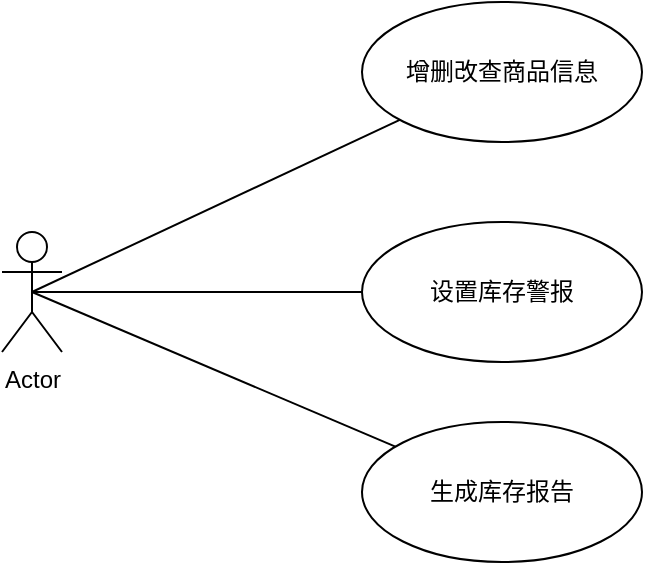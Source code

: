 <mxfile>
    <diagram name="Page-1" id="e7e014a7-5840-1c2e-5031-d8a46d1fe8dd">
        <mxGraphModel dx="695" dy="509" grid="1" gridSize="10" guides="1" tooltips="1" connect="1" arrows="1" fold="1" page="1" pageScale="1" pageWidth="1169" pageHeight="826" background="none" math="0" shadow="0">
            <root>
                <mxCell id="0"/>
                <mxCell id="1" parent="0"/>
                <mxCell id="6" style="edgeStyle=none;html=1;exitX=0.5;exitY=0.5;exitDx=0;exitDy=0;exitPerimeter=0;endArrow=none;endFill=0;" edge="1" parent="1" source="2" target="3">
                    <mxGeometry relative="1" as="geometry"/>
                </mxCell>
                <mxCell id="7" style="edgeStyle=none;shape=connector;rounded=1;html=1;exitX=0.5;exitY=0.5;exitDx=0;exitDy=0;exitPerimeter=0;labelBackgroundColor=default;strokeColor=default;fontFamily=Helvetica;fontSize=11;fontColor=default;endArrow=none;endFill=0;" edge="1" parent="1" source="2" target="4">
                    <mxGeometry relative="1" as="geometry"/>
                </mxCell>
                <mxCell id="9" style="edgeStyle=none;shape=connector;rounded=1;html=1;exitX=0.5;exitY=0.5;exitDx=0;exitDy=0;exitPerimeter=0;labelBackgroundColor=default;strokeColor=default;fontFamily=Helvetica;fontSize=11;fontColor=default;endArrow=none;endFill=0;" edge="1" parent="1" source="2" target="5">
                    <mxGeometry relative="1" as="geometry"/>
                </mxCell>
                <mxCell id="2" value="Actor" style="shape=umlActor;verticalLabelPosition=bottom;verticalAlign=top;html=1;outlineConnect=0;" vertex="1" parent="1">
                    <mxGeometry x="210" y="215" width="30" height="60" as="geometry"/>
                </mxCell>
                <mxCell id="3" value="增删改查商品信息" style="ellipse;whiteSpace=wrap;html=1;" vertex="1" parent="1">
                    <mxGeometry x="390" y="100" width="140" height="70" as="geometry"/>
                </mxCell>
                <mxCell id="4" value="设置库存警报" style="ellipse;whiteSpace=wrap;html=1;" vertex="1" parent="1">
                    <mxGeometry x="390" y="210" width="140" height="70" as="geometry"/>
                </mxCell>
                <mxCell id="5" value="生成库存报告" style="ellipse;whiteSpace=wrap;html=1;" vertex="1" parent="1">
                    <mxGeometry x="390" y="310" width="140" height="70" as="geometry"/>
                </mxCell>
            </root>
        </mxGraphModel>
    </diagram>
</mxfile>